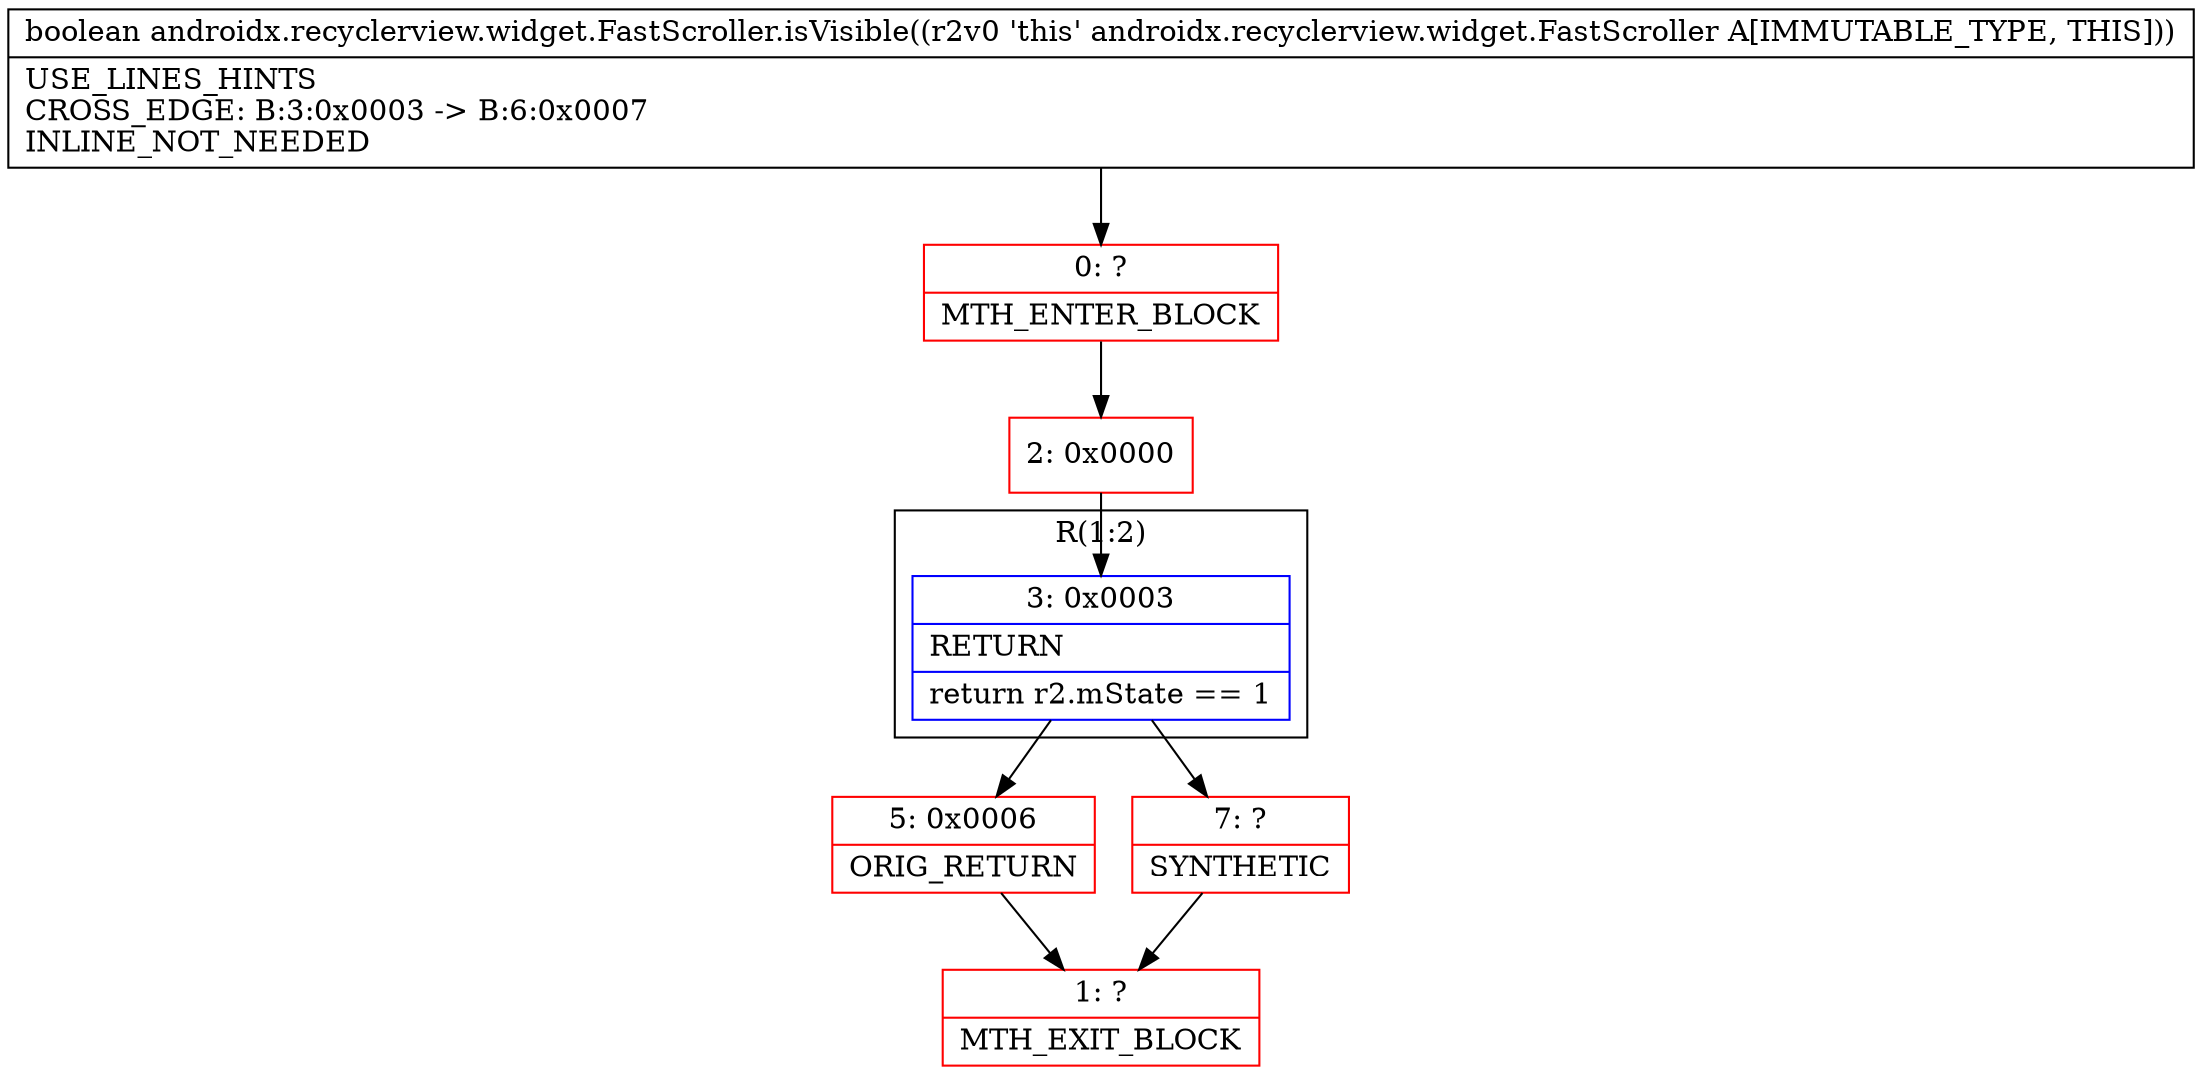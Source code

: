 digraph "CFG forandroidx.recyclerview.widget.FastScroller.isVisible()Z" {
subgraph cluster_Region_2049958453 {
label = "R(1:2)";
node [shape=record,color=blue];
Node_3 [shape=record,label="{3\:\ 0x0003|RETURN\l|return r2.mState == 1\l}"];
}
Node_0 [shape=record,color=red,label="{0\:\ ?|MTH_ENTER_BLOCK\l}"];
Node_2 [shape=record,color=red,label="{2\:\ 0x0000}"];
Node_5 [shape=record,color=red,label="{5\:\ 0x0006|ORIG_RETURN\l}"];
Node_1 [shape=record,color=red,label="{1\:\ ?|MTH_EXIT_BLOCK\l}"];
Node_7 [shape=record,color=red,label="{7\:\ ?|SYNTHETIC\l}"];
MethodNode[shape=record,label="{boolean androidx.recyclerview.widget.FastScroller.isVisible((r2v0 'this' androidx.recyclerview.widget.FastScroller A[IMMUTABLE_TYPE, THIS]))  | USE_LINES_HINTS\lCROSS_EDGE: B:3:0x0003 \-\> B:6:0x0007\lINLINE_NOT_NEEDED\l}"];
MethodNode -> Node_0;Node_3 -> Node_5;
Node_3 -> Node_7;
Node_0 -> Node_2;
Node_2 -> Node_3;
Node_5 -> Node_1;
Node_7 -> Node_1;
}

